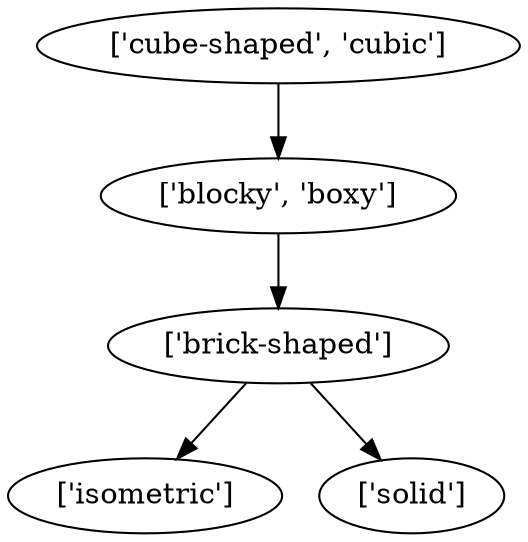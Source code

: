 strict digraph  {
	"['cube-shaped', 'cubic']" -> "['blocky', 'boxy']";
	"['blocky', 'boxy']" -> "['brick-shaped']";
	"['brick-shaped']" -> "['isometric']";
	"['brick-shaped']" -> "['solid']";
}
